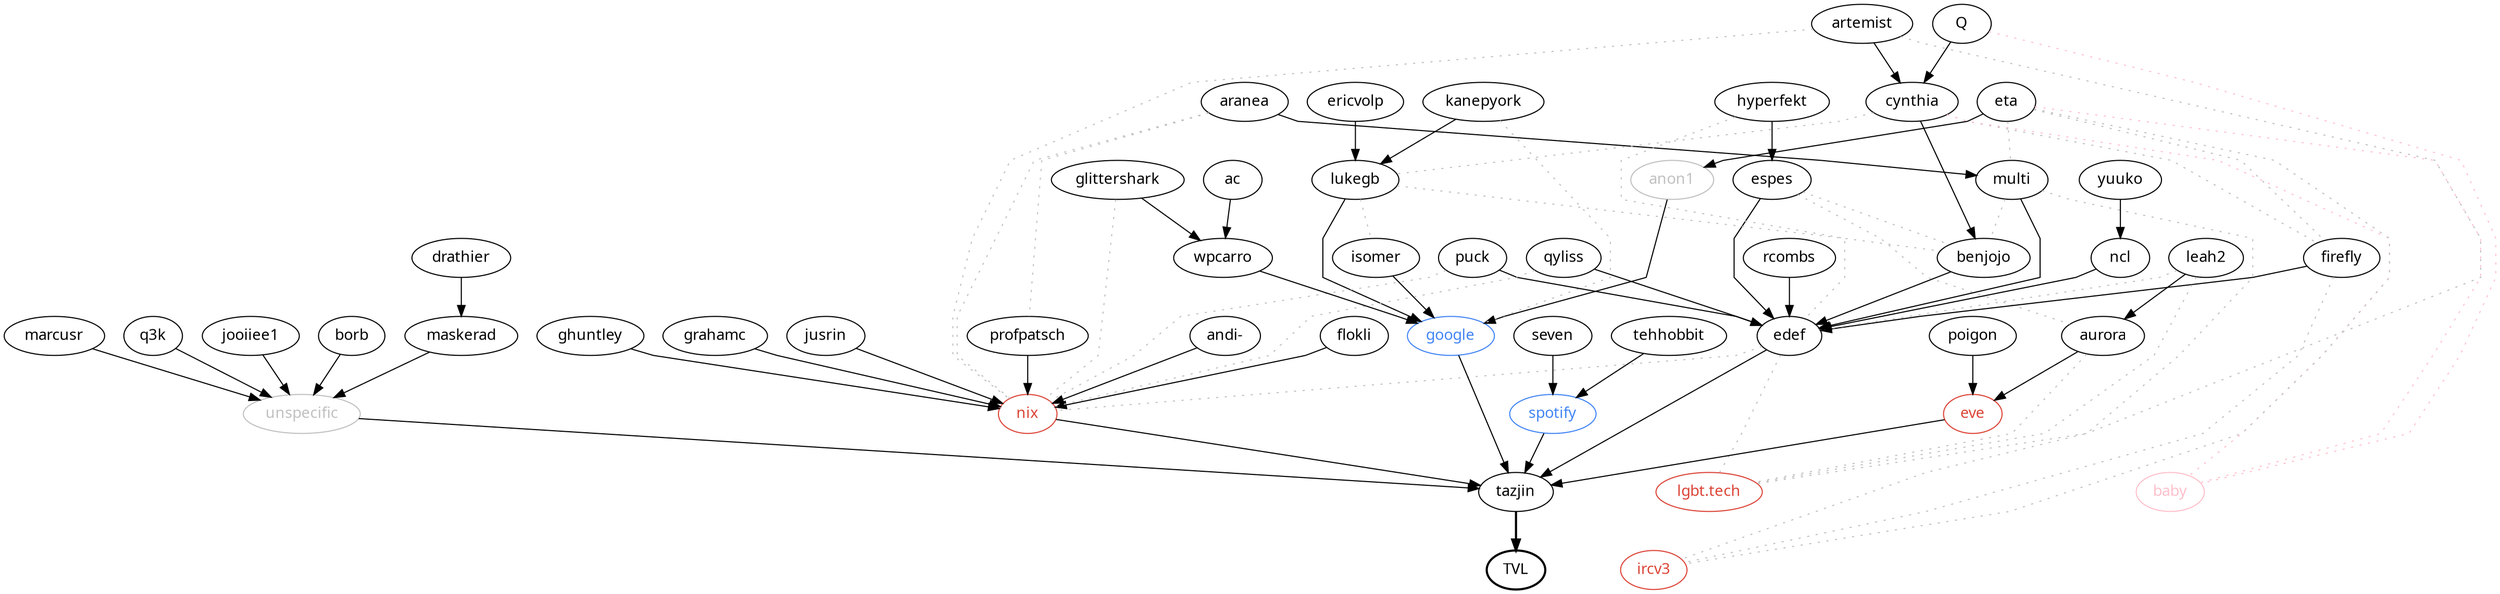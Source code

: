digraph tvl {
  node [fontname = "JetBrains Mono"];
  overlap = false;
  splines = polyline;

  TVL [style="bold"];
  tazjin -> TVL [style="bold"];

  // people
  Q [href="https://magicalcodewit.ch/"];
  ac [href="https://the-alex.github.io/about/"];
  andi [label="andi-" href="https://andreas.rammhold.de/"];
  anon1 [color="grey" fontcolor="grey"];
  aranea;
  artemist [href="https://artem.ist/"];
  aurora [href="https://nonegenderleftfox.aventine.se/"];
  benjojo [href="https://benjojo.co.uk/"];
  borb [href="https://twitter.com/FR31H31T"];
  cynthia [href="https://cynthia.re/"];
  drathier;
  edef [href="https://edef.eu/files/edef.hs"];
  ericvolp [href="https://ericv.me"];
  espes;
  eta [href="https://theta.eu.org/"];
  firefly [href="http://firefly.nu/"];
  flokli [href="https://flokli.de/"];
  ghuntley [href="https://ghuntley.com/"];
  glittershark [href="http://gws.fyi"];
  grahamc [href="https://grahamc.com/"];
  hyperfekt [href="https://hyperfekt.net"];
  isomer [href="https://www.lorier.net/"];
  jusrin [href="https://jusrin.dev/"];
  kanepyork [href="https://social.wxcafe.net/@riking"];
  leah2 [href="https://leahneukirchen.org/"];
  lukegb [href="https://lukegb.com/"];
  marcusr [href="http://marcus.nordaaker.com/"];
  maskerad [href="https://femalelegends.com/"];
  multi [href="https://1.0.168.192.in-addr.xyz/"];
  ncl;
  poigon;
  profpatsch [href="http://profpatsch.de/"];
  puck [href="https://puckipedia.com/"];
  q3k [href="https://q3k.org/"];
  qyliss [href="https://alyssa.is"];
  rcombs [href="http://rcombs.me/"];
  seven [href="https://open.spotify.com/user/so7"];
  tazjin [href="https://tazj.in/"];
  tehhobbit;
  wpcarro [href="https://wpcarro.dev/"];
  yuuko;

  // companies (blue)
  spotify [color="#4285f4" fontcolor="#4285f4" href="https://www.spotify.com/"];
  google [color="#4285f4" fontcolor="#4285f4" href="https://www.google.com/"];

  // communities? (red)
  eve [color="#DB4437" fontcolor="#DB4437" href="https://www.eveonline.com/"];
  nix [color="#DB4437" fontcolor="#DB4437" href="https://nixos.org/nix/"];
  ircv3 [color="#DB4437" fontcolor="#DB4437" href="https://ircv3.net/"];
  lgbtslack [label="lgbt.tech" color="#DB4437" fontcolor="#DB4437" href="https://lgbtq.technology/"];
  unspecific [color="grey" fontcolor="grey"];
  baby [color="pink" fontcolor="pink" href="https://cynthia.re/s/baby"];

  // primary edges (how did they end up in TVL?)

  // Direct edges
  nix -> tazjin;
  spotify -> tazjin;
  google -> tazjin;
  eve -> tazjin;
  unspecific -> tazjin;
  edef -> tazjin;

  // via nix
  jusrin -> nix;
  ghuntley -> nix;
  flokli -> nix;
  andi -> nix;
  grahamc -> nix;
  profpatsch -> nix;

  // via edef
  benjojo -> edef;
  espes -> edef;
  firefly -> edef;
  leah2 -> aurora;
  multi -> edef;
  ncl -> edef;
  puck -> edef;
  qyliss -> edef;
  rcombs -> edef;

  // via spotify
  tehhobbit -> spotify;
  seven -> spotify;

  // via google
  lukegb -> google;
  isomer -> google;
  wpcarro -> google;

  // random primary
  artemist -> cynthia;
  ericvolp -> lukegb;
  Q -> cynthia;
  ac -> wpcarro;
  anon1 -> google;
  aranea -> multi;
  aurora -> eve;
  borb -> unspecific;
  cynthia -> benjojo;
  drathier -> maskerad;
  eta -> anon1;
  glittershark -> wpcarro;
  jooiiee1 -> unspecific;
  kanepyork -> lukegb;
  marcusr -> unspecific;
  maskerad -> unspecific;
  poigon -> eve;
  q3k -> unspecific;
  yuuko -> ncl;
  hyperfekt -> espes;

  // secondary edges (how are they connected otherwise?)

  // lgbt slack
  aurora -> lgbtslack [weight=0 style="dotted" color="grey" arrowhead="none"];
  leah2 -> lgbtslack  [weight=0 style="dotted" color="grey" arrowhead="none"];
  edef -> lgbtslack  [weight=0 style="dotted" color="grey" arrowhead="none"];
  artemist -> lgbtslack  [weight=0 style="dotted" color="grey" arrowhead="none"];

  // ircv3
  multi -> ircv3  [weight=0 style="dotted" color="grey" arrowhead="none"];
  eta -> ircv3  [weight=0 style="dotted" color="grey" arrowhead="none"];
  firefly -> ircv3  [weight=0 style="dotted" color="grey" arrowhead="none"];

  // random
  leah2 -> edef  [weight=0 style="dotted" color="grey" arrowhead="none"];
  lukegb -> isomer  [weight=0 style="dotted" color="grey" arrowhead="none"];
  eta -> multi  [weight=0 style="dotted" color="grey" arrowhead="none"];
  eta -> firefly  [weight=0 style="dotted" color="grey" arrowhead="none"];
  cynthia -> firefly [weight=0 style="dotted" color="grey" arrowhead="none"];
  cynthia -> lukegb [weight=0 style="dotted" color="grey" arrowhead="none"];
  kanepyork -> google [weight=0 style="dotted" color="grey" arrowhead="none"];
  lukegb -> benjojo [weight=0 style="dotted" color="grey" arrowhead="none"];
  multi -> benjojo [weight=0 style="dotted" color="grey" arrowhead="none"];
  espes -> benjojo [weight=0 style="dotted" color="grey" arrowhead="none"];
  espes -> aurora [weight=0 style="dotted" color="grey" arrowhead="none"];
  puck -> nix [weight=0 style="dotted" color="grey" arrowhead="none"];
  qyliss -> nix [weight=0 style="dotted" color="grey" arrowhead="none"];
  glittershark -> nix [weight=0 style="dotted" color="grey" arrowhead="none"];
  edef -> nix [weight=0 style="dotted" color="grey" arrowhead="none"];
  cynthia -> baby [weight=0 style="dotted" arrowhead="none" color="pink"];
  eta -> baby [weight=0 style="dotted" arrowhead="none" color="pink"];
  Q -> baby [weight=0 style="dotted" arrowhead="none" color="pink"];
  aranea -> nix [weight=0 style="dotted" color="grey" arrowhead="none"];
  aranea -> profpatsch [weight=0 style="dotted" color="grey" arrowhead="none"];
  artemist -> nix [weight=0 style="dotted" color="grey" arrowhead="none"];
  hyperfekt -> edef [weight=0 style="dotted" color="grey" arrowhead="none"];
}
